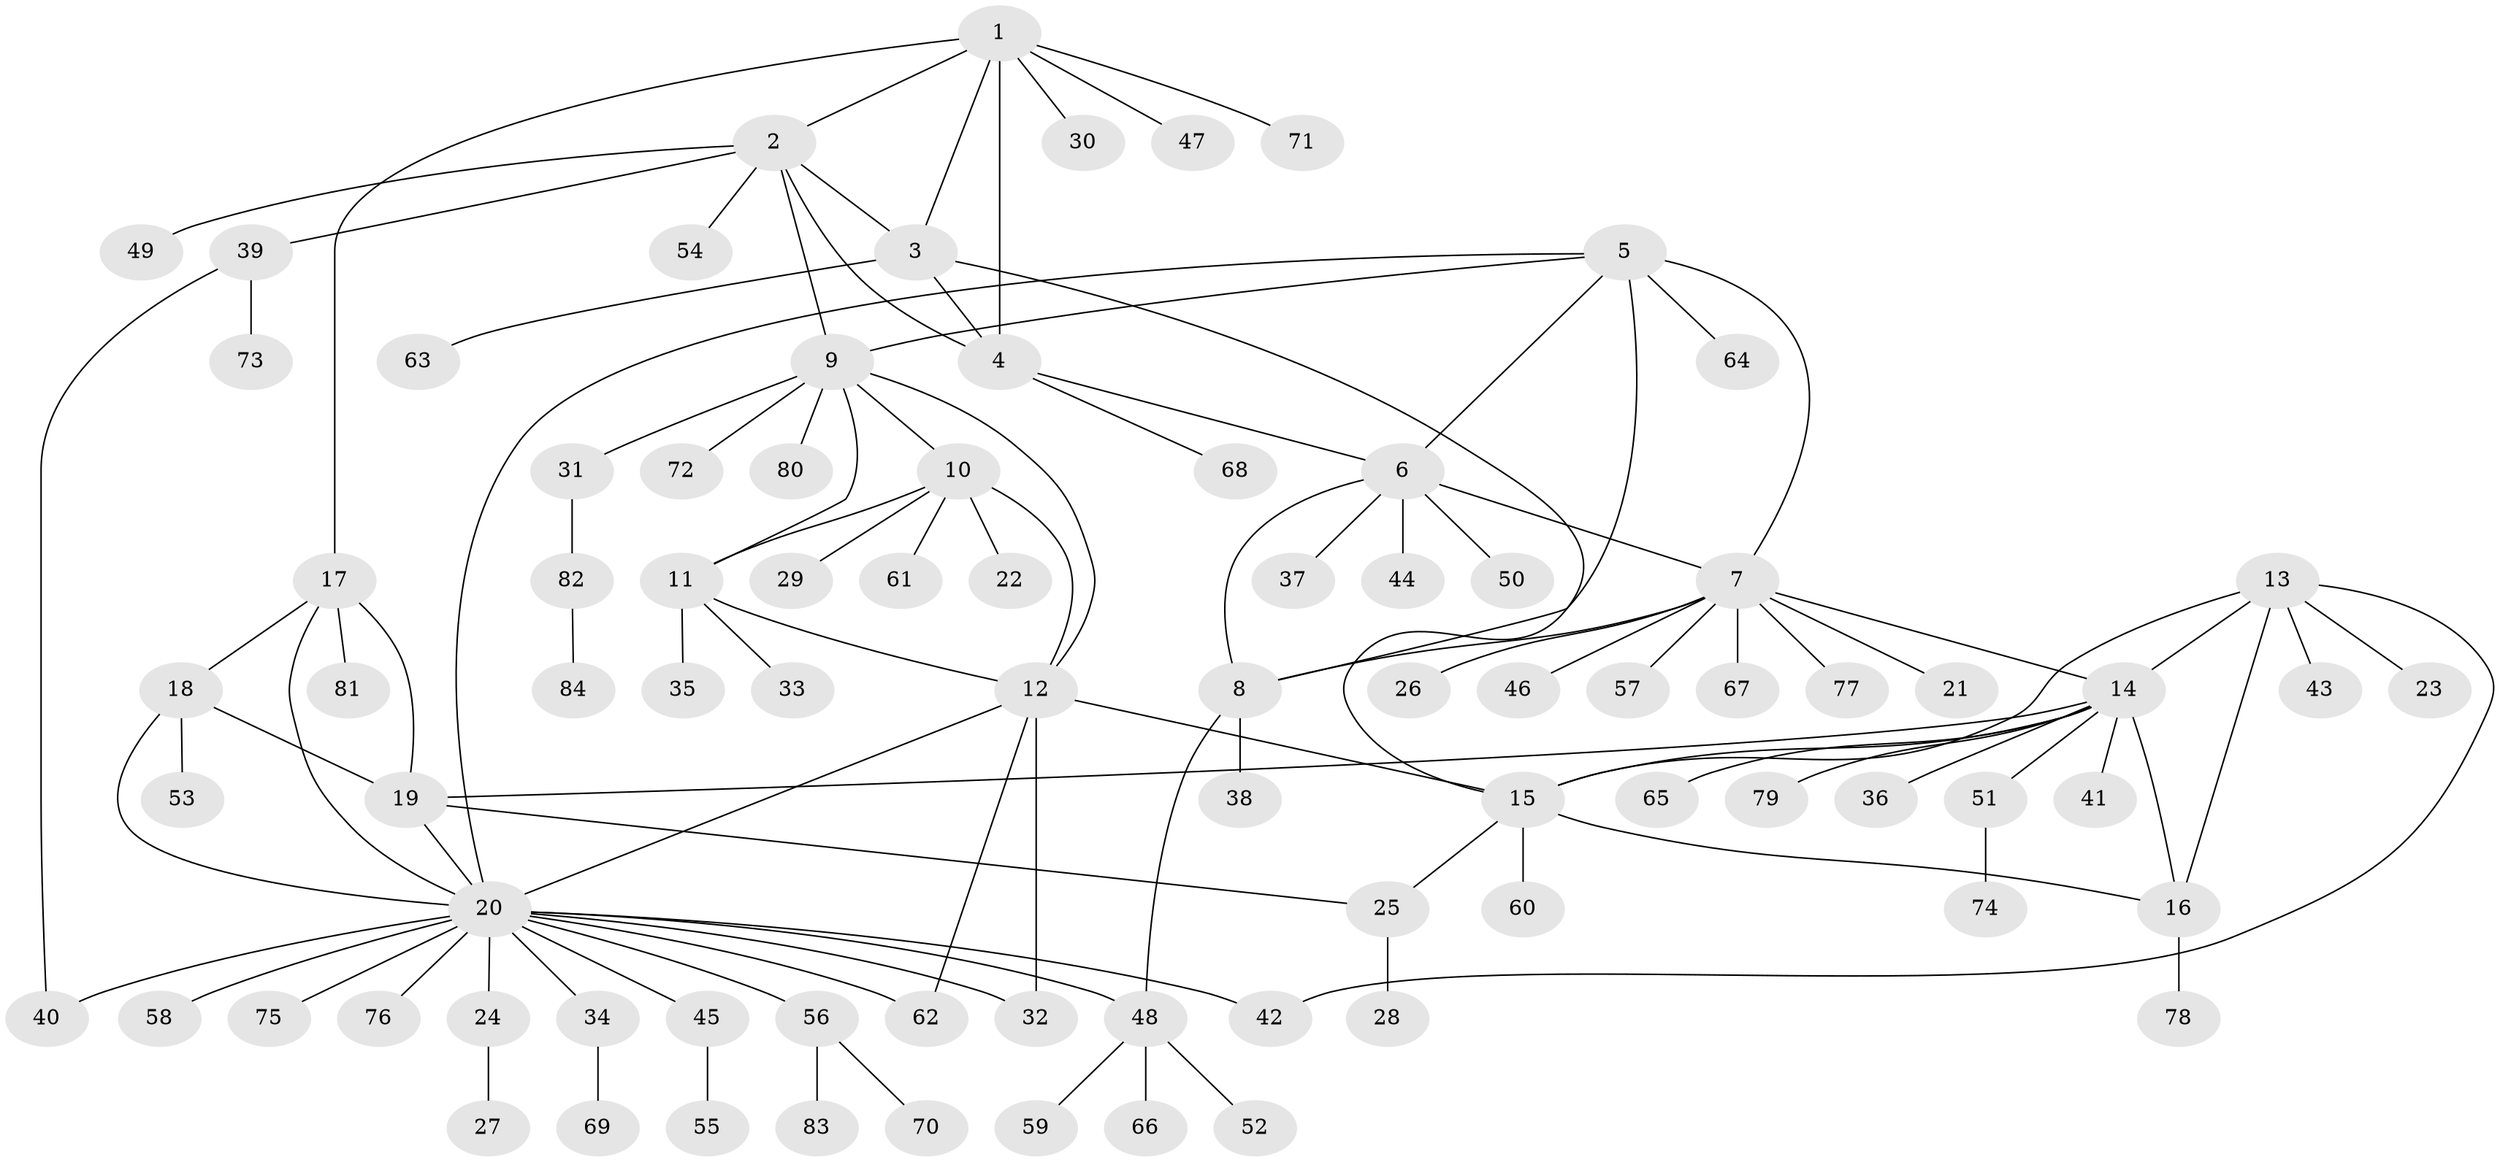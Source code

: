 // coarse degree distribution, {6: 0.04918032786885246, 4: 0.08196721311475409, 7: 0.03278688524590164, 5: 0.01639344262295082, 8: 0.01639344262295082, 11: 0.01639344262295082, 3: 0.01639344262295082, 9: 0.01639344262295082, 2: 0.14754098360655737, 16: 0.01639344262295082, 1: 0.5901639344262295}
// Generated by graph-tools (version 1.1) at 2025/52/02/27/25 19:52:17]
// undirected, 84 vertices, 110 edges
graph export_dot {
graph [start="1"]
  node [color=gray90,style=filled];
  1;
  2;
  3;
  4;
  5;
  6;
  7;
  8;
  9;
  10;
  11;
  12;
  13;
  14;
  15;
  16;
  17;
  18;
  19;
  20;
  21;
  22;
  23;
  24;
  25;
  26;
  27;
  28;
  29;
  30;
  31;
  32;
  33;
  34;
  35;
  36;
  37;
  38;
  39;
  40;
  41;
  42;
  43;
  44;
  45;
  46;
  47;
  48;
  49;
  50;
  51;
  52;
  53;
  54;
  55;
  56;
  57;
  58;
  59;
  60;
  61;
  62;
  63;
  64;
  65;
  66;
  67;
  68;
  69;
  70;
  71;
  72;
  73;
  74;
  75;
  76;
  77;
  78;
  79;
  80;
  81;
  82;
  83;
  84;
  1 -- 2;
  1 -- 3;
  1 -- 4;
  1 -- 17;
  1 -- 30;
  1 -- 47;
  1 -- 71;
  2 -- 3;
  2 -- 4;
  2 -- 9;
  2 -- 39;
  2 -- 49;
  2 -- 54;
  3 -- 4;
  3 -- 15;
  3 -- 63;
  4 -- 6;
  4 -- 68;
  5 -- 6;
  5 -- 7;
  5 -- 8;
  5 -- 9;
  5 -- 20;
  5 -- 64;
  6 -- 7;
  6 -- 8;
  6 -- 37;
  6 -- 44;
  6 -- 50;
  7 -- 8;
  7 -- 14;
  7 -- 21;
  7 -- 26;
  7 -- 46;
  7 -- 57;
  7 -- 67;
  7 -- 77;
  8 -- 38;
  8 -- 48;
  9 -- 10;
  9 -- 11;
  9 -- 12;
  9 -- 31;
  9 -- 72;
  9 -- 80;
  10 -- 11;
  10 -- 12;
  10 -- 22;
  10 -- 29;
  10 -- 61;
  11 -- 12;
  11 -- 33;
  11 -- 35;
  12 -- 15;
  12 -- 20;
  12 -- 32;
  12 -- 62;
  13 -- 14;
  13 -- 15;
  13 -- 16;
  13 -- 23;
  13 -- 42;
  13 -- 43;
  14 -- 15;
  14 -- 16;
  14 -- 19;
  14 -- 36;
  14 -- 41;
  14 -- 51;
  14 -- 65;
  14 -- 79;
  15 -- 16;
  15 -- 25;
  15 -- 60;
  16 -- 78;
  17 -- 18;
  17 -- 19;
  17 -- 20;
  17 -- 81;
  18 -- 19;
  18 -- 20;
  18 -- 53;
  19 -- 20;
  19 -- 25;
  20 -- 24;
  20 -- 32;
  20 -- 34;
  20 -- 40;
  20 -- 42;
  20 -- 45;
  20 -- 48;
  20 -- 56;
  20 -- 58;
  20 -- 62;
  20 -- 75;
  20 -- 76;
  24 -- 27;
  25 -- 28;
  31 -- 82;
  34 -- 69;
  39 -- 40;
  39 -- 73;
  45 -- 55;
  48 -- 52;
  48 -- 59;
  48 -- 66;
  51 -- 74;
  56 -- 70;
  56 -- 83;
  82 -- 84;
}
